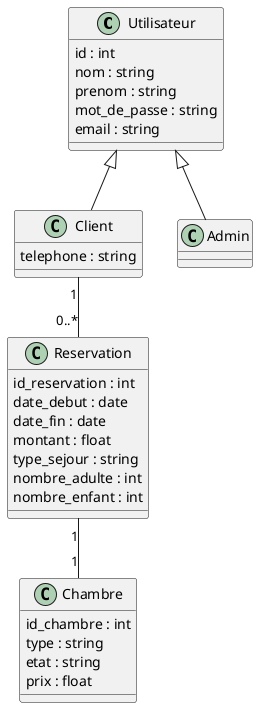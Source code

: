 @startuml
class Utilisateur {
  id : int
  nom : string
  prenom : string
  mot_de_passe : string
  email : string
}

class Client {
  telephone : string
}

class Admin {
}

class Chambre {
  id_chambre : int
  type : string
  etat : string
  prix : float
}

class Reservation {
  id_reservation : int
  date_debut : date
  date_fin : date
  montant : float
  type_sejour : string
  nombre_adulte : int
  nombre_enfant : int
}

Utilisateur <|-- Client
Utilisateur <|-- Admin

Client "1" -- "0..*" Reservation
Reservation "1" -- "1" Chambre

@enduml
